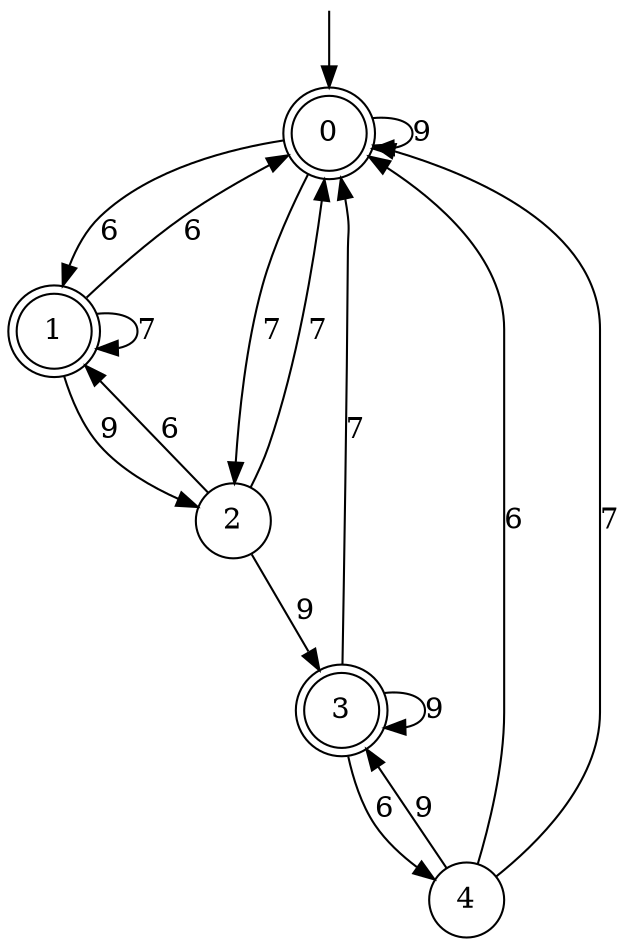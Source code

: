 digraph g {

	s0 [shape="doublecircle" label="0"];
	s1 [shape="doublecircle" label="1"];
	s2 [shape="circle" label="2"];
	s3 [shape="doublecircle" label="3"];
	s4 [shape="circle" label="4"];
	s0 -> s0 [label="9"];
	s0 -> s1 [label="6"];
	s0 -> s2 [label="7"];
	s1 -> s2 [label="9"];
	s1 -> s0 [label="6"];
	s1 -> s1 [label="7"];
	s2 -> s3 [label="9"];
	s2 -> s1 [label="6"];
	s2 -> s0 [label="7"];
	s3 -> s3 [label="9"];
	s3 -> s4 [label="6"];
	s3 -> s0 [label="7"];
	s4 -> s3 [label="9"];
	s4 -> s0 [label="6"];
	s4 -> s0 [label="7"];

__start0 [label="" shape="none" width="0" height="0"];
__start0 -> s0;

}
